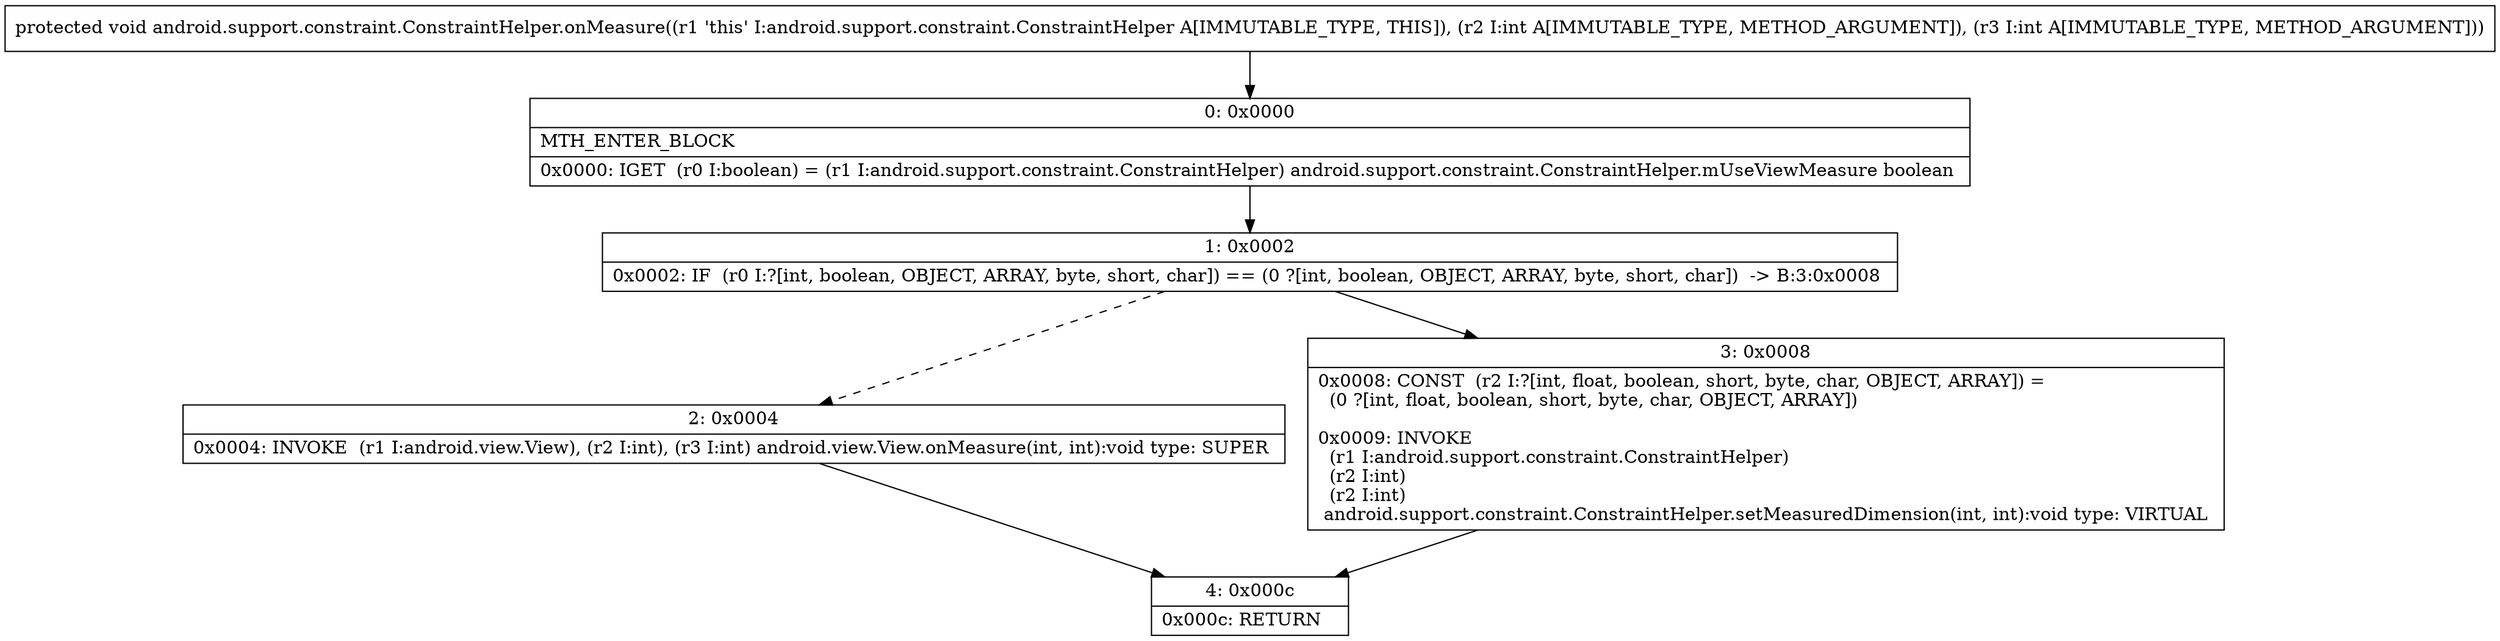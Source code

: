 digraph "CFG forandroid.support.constraint.ConstraintHelper.onMeasure(II)V" {
Node_0 [shape=record,label="{0\:\ 0x0000|MTH_ENTER_BLOCK\l|0x0000: IGET  (r0 I:boolean) = (r1 I:android.support.constraint.ConstraintHelper) android.support.constraint.ConstraintHelper.mUseViewMeasure boolean \l}"];
Node_1 [shape=record,label="{1\:\ 0x0002|0x0002: IF  (r0 I:?[int, boolean, OBJECT, ARRAY, byte, short, char]) == (0 ?[int, boolean, OBJECT, ARRAY, byte, short, char])  \-\> B:3:0x0008 \l}"];
Node_2 [shape=record,label="{2\:\ 0x0004|0x0004: INVOKE  (r1 I:android.view.View), (r2 I:int), (r3 I:int) android.view.View.onMeasure(int, int):void type: SUPER \l}"];
Node_3 [shape=record,label="{3\:\ 0x0008|0x0008: CONST  (r2 I:?[int, float, boolean, short, byte, char, OBJECT, ARRAY]) = \l  (0 ?[int, float, boolean, short, byte, char, OBJECT, ARRAY])\l \l0x0009: INVOKE  \l  (r1 I:android.support.constraint.ConstraintHelper)\l  (r2 I:int)\l  (r2 I:int)\l android.support.constraint.ConstraintHelper.setMeasuredDimension(int, int):void type: VIRTUAL \l}"];
Node_4 [shape=record,label="{4\:\ 0x000c|0x000c: RETURN   \l}"];
MethodNode[shape=record,label="{protected void android.support.constraint.ConstraintHelper.onMeasure((r1 'this' I:android.support.constraint.ConstraintHelper A[IMMUTABLE_TYPE, THIS]), (r2 I:int A[IMMUTABLE_TYPE, METHOD_ARGUMENT]), (r3 I:int A[IMMUTABLE_TYPE, METHOD_ARGUMENT])) }"];
MethodNode -> Node_0;
Node_0 -> Node_1;
Node_1 -> Node_2[style=dashed];
Node_1 -> Node_3;
Node_2 -> Node_4;
Node_3 -> Node_4;
}

